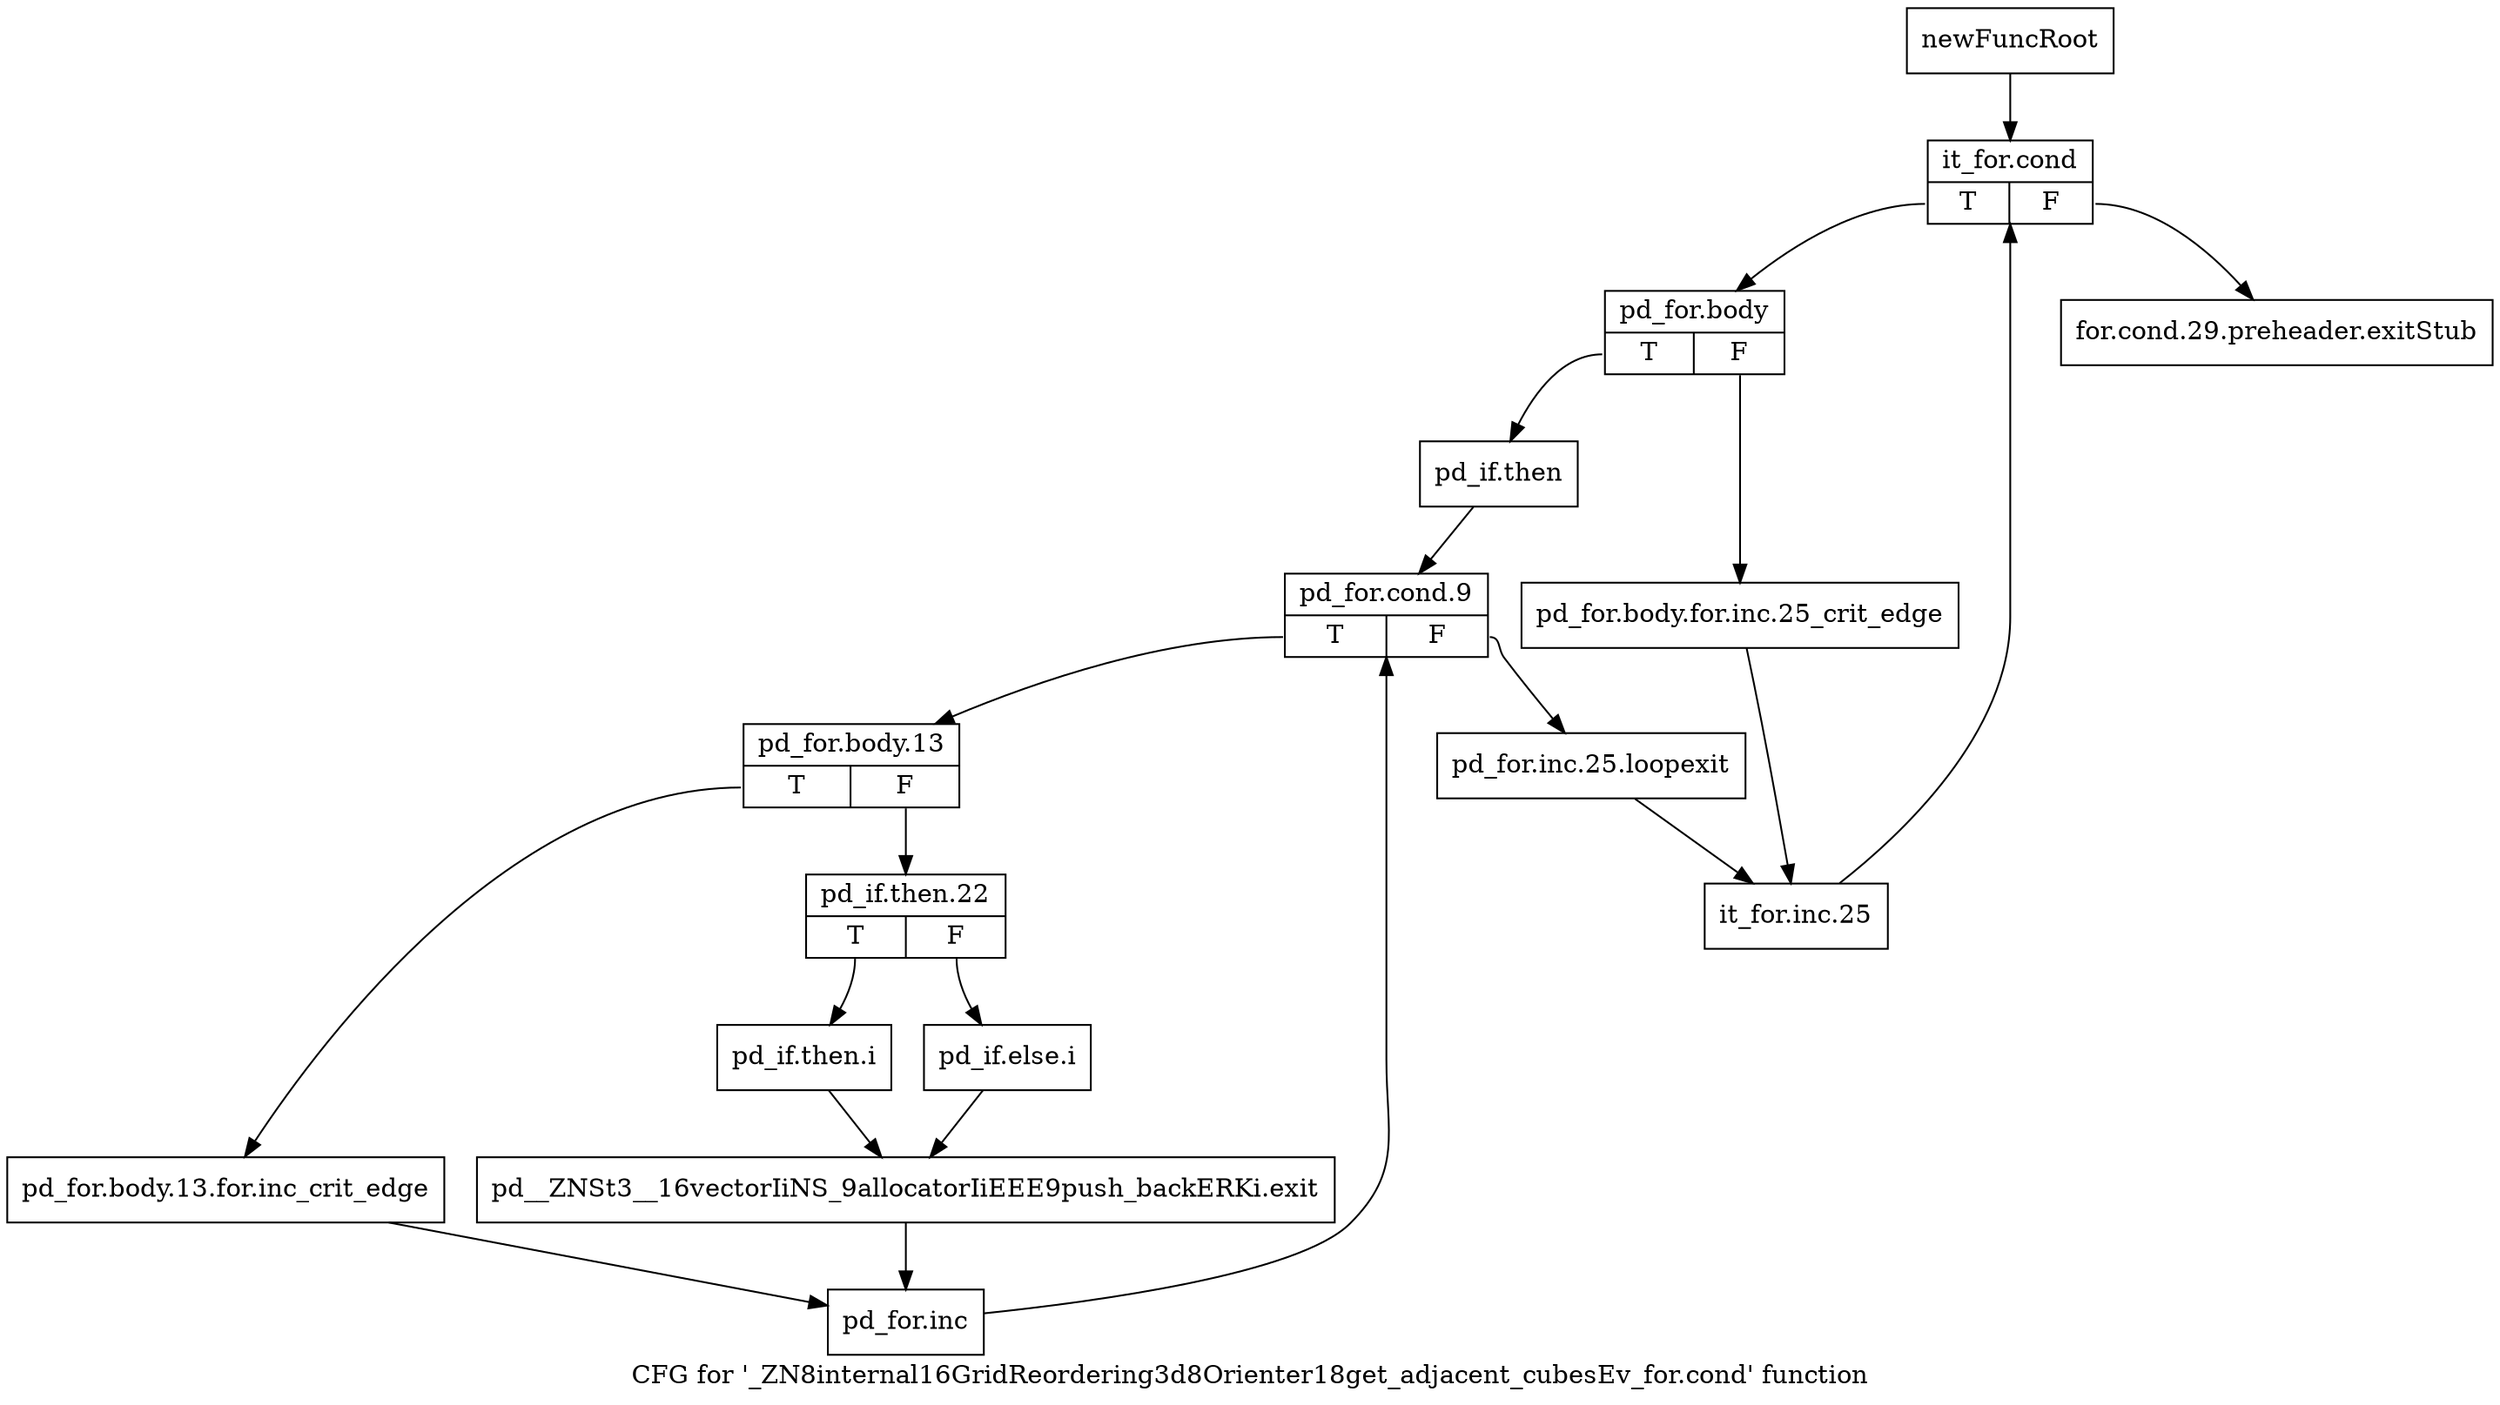 digraph "CFG for '_ZN8internal16GridReordering3d8Orienter18get_adjacent_cubesEv_for.cond' function" {
	label="CFG for '_ZN8internal16GridReordering3d8Orienter18get_adjacent_cubesEv_for.cond' function";

	Node0x941dc90 [shape=record,label="{newFuncRoot}"];
	Node0x941dc90 -> Node0x941dd30;
	Node0x941dce0 [shape=record,label="{for.cond.29.preheader.exitStub}"];
	Node0x941dd30 [shape=record,label="{it_for.cond|{<s0>T|<s1>F}}"];
	Node0x941dd30:s0 -> Node0x941dd80;
	Node0x941dd30:s1 -> Node0x941dce0;
	Node0x941dd80 [shape=record,label="{pd_for.body|{<s0>T|<s1>F}}"];
	Node0x941dd80:s0 -> Node0x941de20;
	Node0x941dd80:s1 -> Node0x941ddd0;
	Node0x941ddd0 [shape=record,label="{pd_for.body.for.inc.25_crit_edge}"];
	Node0x941ddd0 -> Node0x941df10;
	Node0x941de20 [shape=record,label="{pd_if.then}"];
	Node0x941de20 -> Node0x941de70;
	Node0x941de70 [shape=record,label="{pd_for.cond.9|{<s0>T|<s1>F}}"];
	Node0x941de70:s0 -> Node0x941df60;
	Node0x941de70:s1 -> Node0x941dec0;
	Node0x941dec0 [shape=record,label="{pd_for.inc.25.loopexit}"];
	Node0x941dec0 -> Node0x941df10;
	Node0x941df10 [shape=record,label="{it_for.inc.25}"];
	Node0x941df10 -> Node0x941dd30;
	Node0x941df60 [shape=record,label="{pd_for.body.13|{<s0>T|<s1>F}}"];
	Node0x941df60:s0 -> Node0x941e0f0;
	Node0x941df60:s1 -> Node0x941dfb0;
	Node0x941dfb0 [shape=record,label="{pd_if.then.22|{<s0>T|<s1>F}}"];
	Node0x941dfb0:s0 -> Node0x941e050;
	Node0x941dfb0:s1 -> Node0x941e000;
	Node0x941e000 [shape=record,label="{pd_if.else.i}"];
	Node0x941e000 -> Node0x941e0a0;
	Node0x941e050 [shape=record,label="{pd_if.then.i}"];
	Node0x941e050 -> Node0x941e0a0;
	Node0x941e0a0 [shape=record,label="{pd__ZNSt3__16vectorIiNS_9allocatorIiEEE9push_backERKi.exit}"];
	Node0x941e0a0 -> Node0x941e140;
	Node0x941e0f0 [shape=record,label="{pd_for.body.13.for.inc_crit_edge}"];
	Node0x941e0f0 -> Node0x941e140;
	Node0x941e140 [shape=record,label="{pd_for.inc}"];
	Node0x941e140 -> Node0x941de70;
}
